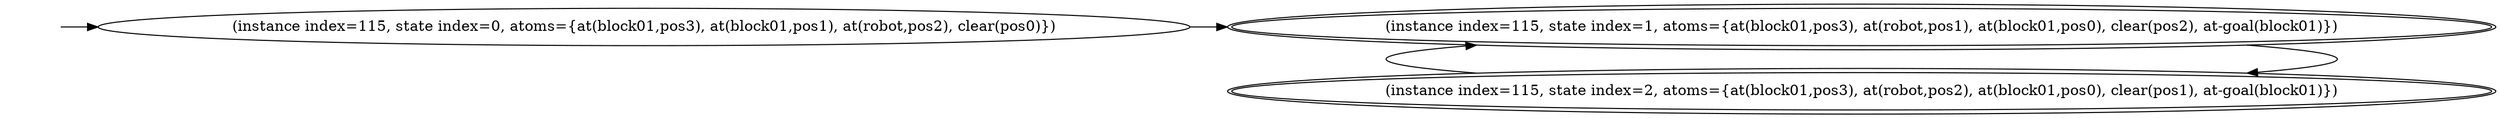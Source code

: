 digraph {
rankdir="LR"
s0[label="(instance index=115, state index=0, atoms={at(block01,pos3), at(block01,pos1), at(robot,pos2), clear(pos0)})"]
s1[peripheries=2,label="(instance index=115, state index=1, atoms={at(block01,pos3), at(robot,pos1), at(block01,pos0), clear(pos2), at-goal(block01)})"]
s2[peripheries=2,label="(instance index=115, state index=2, atoms={at(block01,pos3), at(robot,pos2), at(block01,pos0), clear(pos1), at-goal(block01)})"]
Dangling [ label = "", style = invis ]
{ rank = same; Dangling }
Dangling -> s0
{ rank = same; s0}
{ rank = same; s1,s2}
{
s0->s1
}
{
s1->s2
s2->s1
}
}
